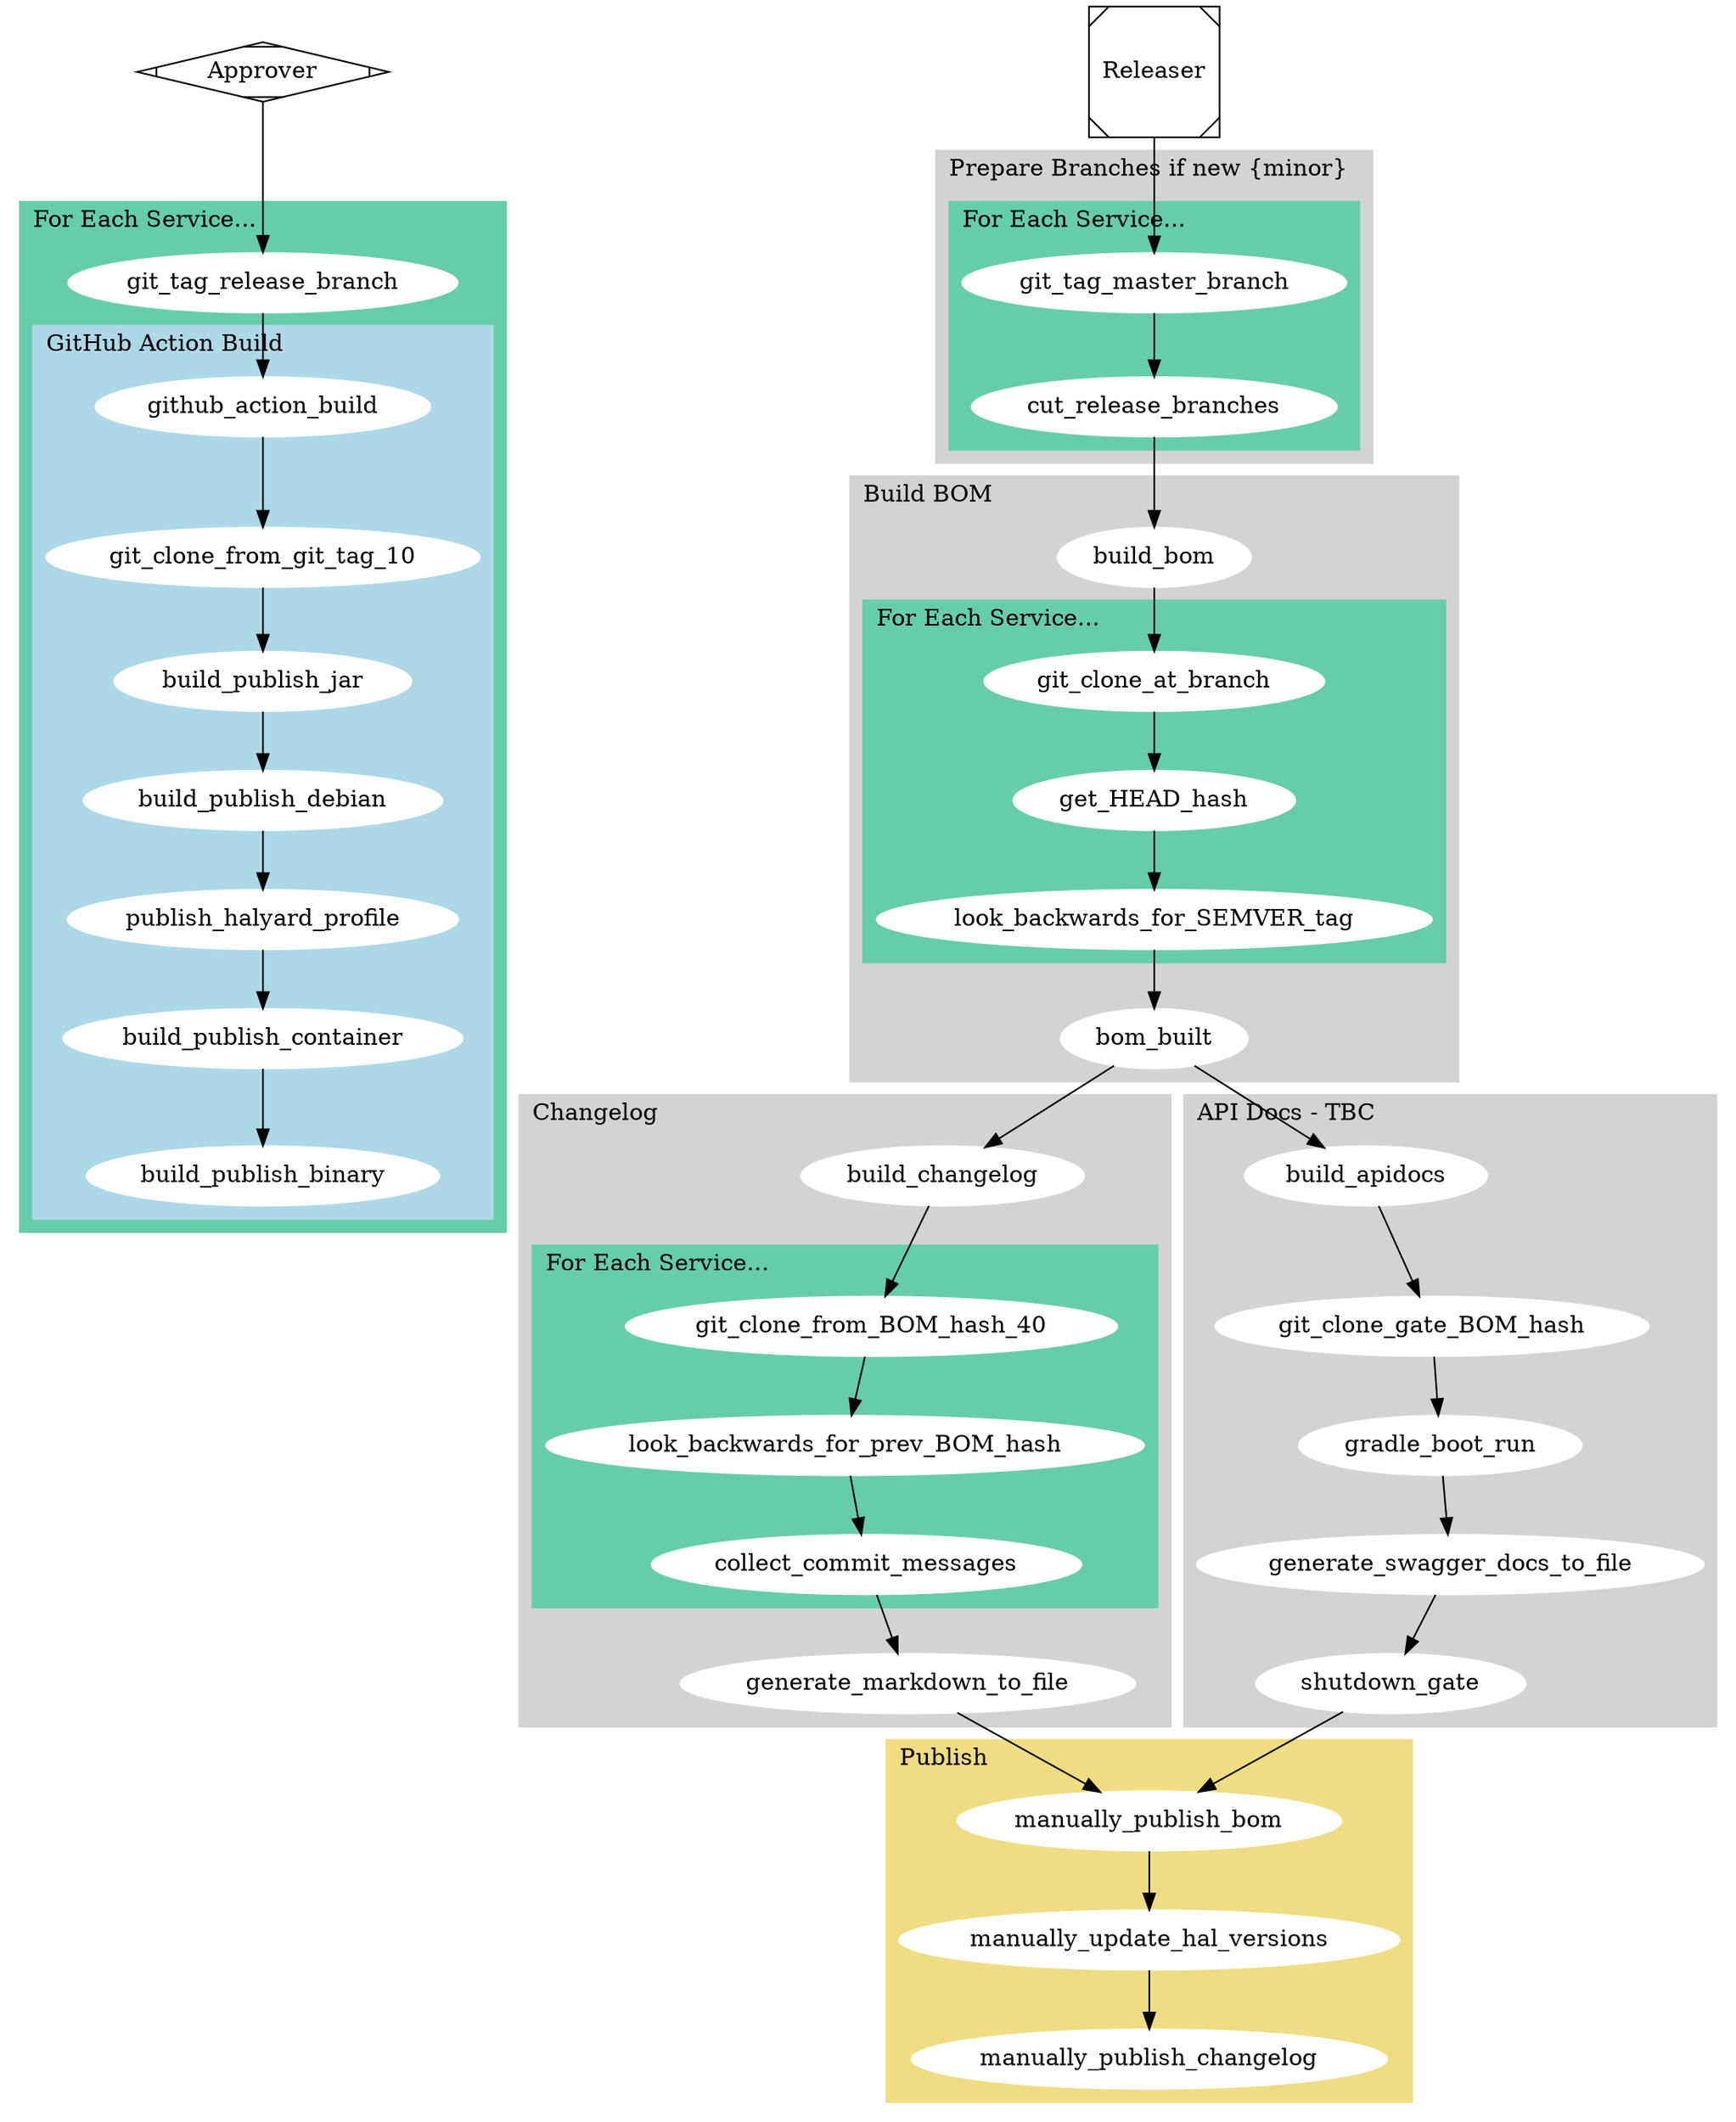 # http://viz-js.com/
#
# Regen locally with `dot -O -Tpng dev/build_and_publish.dot`
# Or have dot watch file with `dot -Txlib dev/build_and_publish.dot 2>/dev/null &`

digraph Release {
  labeljust=l
  style=filled;
  color=lightgrey;
  node [style=filled,color=white];

  Approver [shape=Mdiamond,color=black,style=wedged];
  Approver -> git_tag_release_branch;

  Releaser [shape=Msquare,color=black,style=wedged];
  Releaser -> git_tag_master_branch;

  cut_release_branches -> build_bom;

  bom_built-> build_changelog;
  bom_built-> build_apidocs;

  subgraph cluster_2 {
    label = "Prepare Branches if new {minor}"

      subgraph cluster_6 {
	    label = "For Each Service..."
	    style=filled;
	    color=aquamarine3;

      git_tag_master_branch -> cut_release_branches;
    }
  }

  subgraph cluster_5 {
      label = "Build BOM"

      build_bom -> git_clone_at_branch;

      subgraph cluster_6 {
	    label = "For Each Service..."
	    style=filled;
	    color=aquamarine3;

  		git_clone_at_branch -> get_HEAD_hash;
  		get_HEAD_hash -> look_backwards_for_SEMVER_tag;
    }
    look_backwards_for_SEMVER_tag -> bom_built
  }

	subgraph cluster_10 {
    label = "For Each Service..."
    color=aquamarine3
    git_tag_release_branch -> github_action_build

    subgraph cluster_15 {
      label = "GitHub Action Build";
      color=lightblue;

      github_action_build -> git_clone_from_git_tag_10;
      git_clone_from_git_tag_10 -> build_publish_jar;
      build_publish_jar -> build_publish_debian;
      build_publish_debian -> publish_halyard_profile;
      publish_halyard_profile -> build_publish_container;
      build_publish_container -> build_publish_binary;
      build_publish_binary;
    }
  }

	subgraph cluster_40 {
		label = "Changelog";

		build_changelog -> git_clone_from_BOM_hash_40;
		subgraph cluster_41 {
		    label = "For Each Service..."
		    color=aquamarine3

    		git_clone_from_BOM_hash_40 -> look_backwards_for_prev_BOM_hash;
    		look_backwards_for_prev_BOM_hash -> collect_commit_messages;

		}
		collect_commit_messages -> generate_markdown_to_file;
	}
	generate_markdown_to_file -> manually_publish_bom;

	subgraph cluster_50 {
		label = "API Docs - TBC";

		build_apidocs -> git_clone_gate_BOM_hash;
		git_clone_gate_BOM_hash -> gradle_boot_run;
		gradle_boot_run -> generate_swagger_docs_to_file;
		generate_swagger_docs_to_file -> shutdown_gate;
	}
	shutdown_gate -> manually_publish_bom;

	subgraph cluster_60 {
		label = "Publish";
		color=lightgoldenrod

		manually_publish_bom -> manually_update_hal_versions;
    manually_update_hal_versions -> manually_publish_changelog;
	}
}
